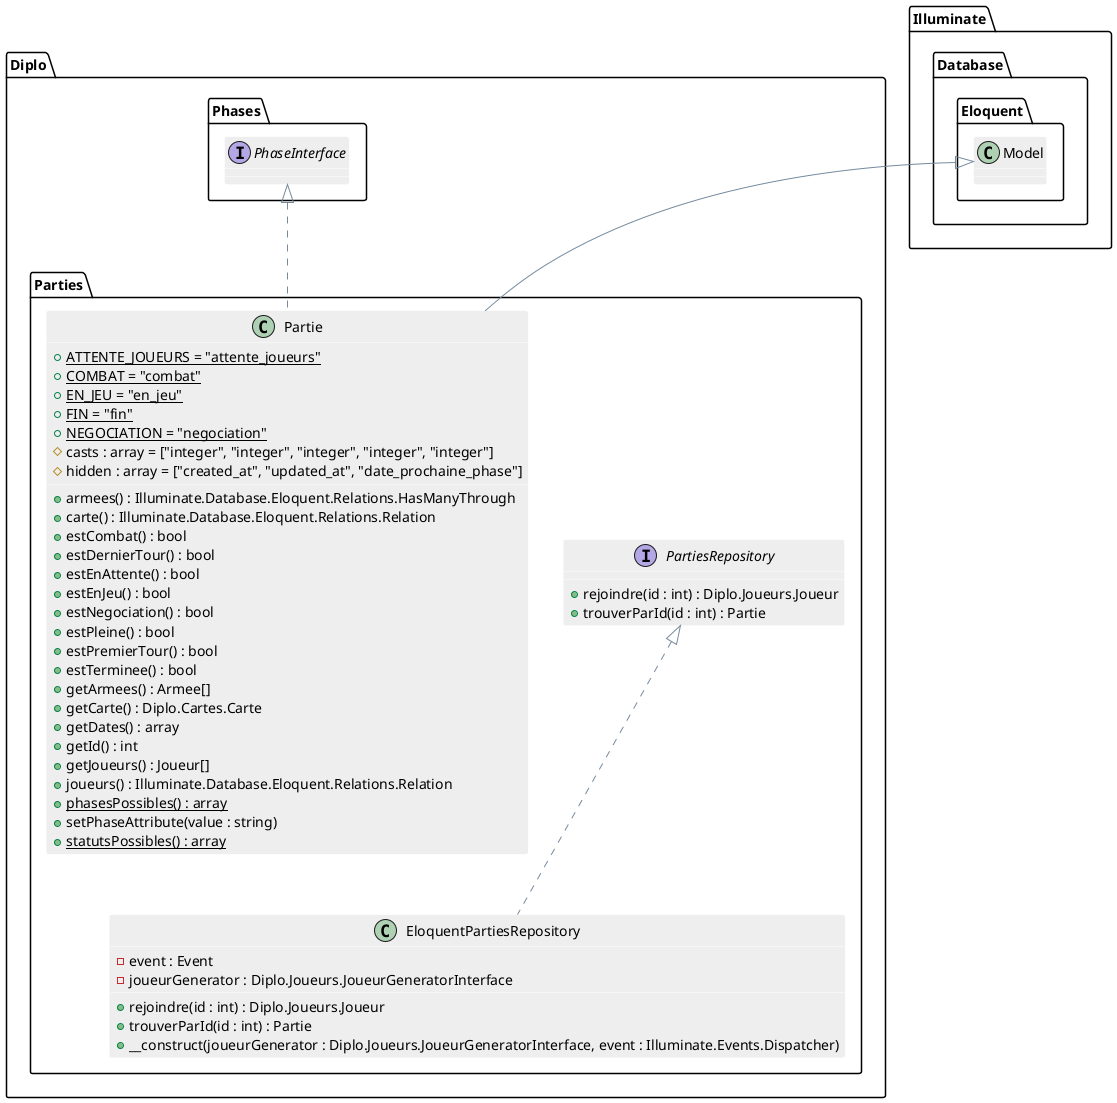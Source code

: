 @startuml

skinparam shadowing false
skinparam stereotypeCBackgroundColor #5B9BD5
' skinparam backgroundColor transparent

skinparam note {
  BackgroundColor #73AE42
  BorderColor #6CA43E
  FontColor white
}

skinparam class {
  BackgroundColor #EEEEEE
  ArrowColor #758A9F
  BorderColor #FFFFFF
}

skinparam sequence {
  ArrowColor #6CA43E

  LifeLineBorderColor #6CA43E
  LifeLineBackgroundColor #73AE42

  ParticipantBorderColor #2E75B5
  ParticipantBackgroundColor #5B9BD5

  ActorBorderColor #2E75B5
  ActorBackgroundColor #5B9BD5

  BoxLineColor #A5A5A5
}

skinparam state {
  BackgroundColor #EEEEEE
  ArrowColor #758A9F
  BorderColor #9E9E9E
}

skinparam usecase {
  BackgroundColor #EEEEEE
  BorderColor #9E9E9E

  ArrowColor #6CA43E
  ActorBorderColor #6CA43E
}

skinparam component {
  BackgroundColor #EEEEEE
  ArrowColor #758A9F
  BorderColor #9E9E9E
}

skinparam node {
  BackgroundColor #FFFFFF
  ArrowColor #758A9F
  BorderColor #9E9E9E
}

skinparam database {
  BackgroundColor #EEEEEE
  ArrowColor #758A9F
  BorderColor #9E9E9E
}
interface Diplo.Parties.PartiesRepository {
    +rejoindre(id : int) : Diplo.Joueurs.Joueur
    +trouverParId(id : int) : Partie
}
class Diplo.Parties.Partie {
    +{static}ATTENTE_JOUEURS = "attente_joueurs"
    +{static}COMBAT = "combat"
    +{static}EN_JEU = "en_jeu"
    +{static}FIN = "fin"
    +{static}NEGOCIATION = "negociation"
    #casts : array = ["integer", "integer", "integer", "integer", "integer"]
    #hidden : array = ["created_at", "updated_at", "date_prochaine_phase"]
    +armees() : Illuminate.Database.Eloquent.Relations.HasManyThrough
    +carte() : Illuminate.Database.Eloquent.Relations.Relation
    +estCombat() : bool
    +estDernierTour() : bool
    +estEnAttente() : bool
    +estEnJeu() : bool
    +estNegociation() : bool
    +estPleine() : bool
    +estPremierTour() : bool
    +estTerminee() : bool
    +getArmees() : Armee[]
    +getCarte() : Diplo.Cartes.Carte
    +getDates() : array
    +getId() : int
    +getJoueurs() : Joueur[]
    +joueurs() : Illuminate.Database.Eloquent.Relations.Relation
    +{static}phasesPossibles() : array
    +setPhaseAttribute(value : string)
    +{static}statutsPossibles() : array
}
class Diplo.Parties.Partie extends Illuminate.Database.Eloquent.Model
class Diplo.Parties.Partie implements Diplo.Phases.PhaseInterface
class Diplo.Parties.EloquentPartiesRepository {
    -event : Event
    -joueurGenerator : Diplo.Joueurs.JoueurGeneratorInterface
    +rejoindre(id : int) : Diplo.Joueurs.Joueur
    +trouverParId(id : int) : Partie
    +__construct(joueurGenerator : Diplo.Joueurs.JoueurGeneratorInterface, event : Illuminate.Events.Dispatcher)
}
class Diplo.Parties.EloquentPartiesRepository implements Diplo.Parties.PartiesRepository
@enduml
